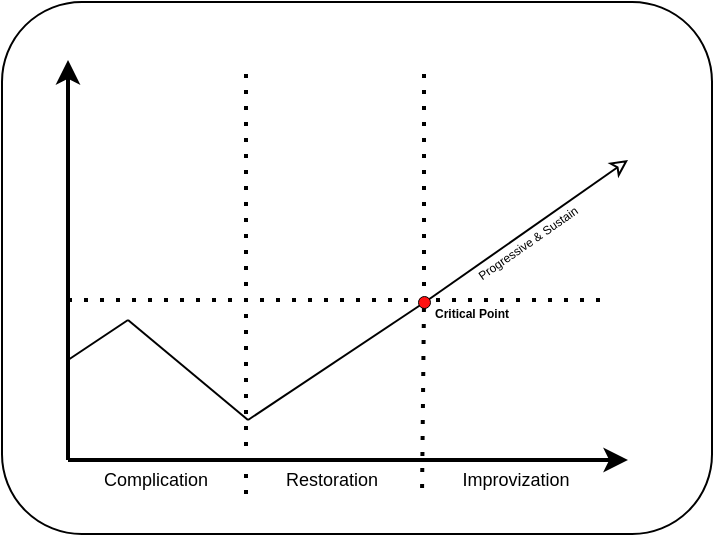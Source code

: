<mxfile version="26.0.8">
  <diagram name="Page-1" id="U9sXcKluMdvwRcqEoAim">
    <mxGraphModel dx="758" dy="408" grid="0" gridSize="10" guides="1" tooltips="1" connect="1" arrows="1" fold="1" page="0" pageScale="1" pageWidth="850" pageHeight="1100" math="0" shadow="0">
      <root>
        <mxCell id="0" />
        <mxCell id="1" parent="0" />
        <mxCell id="pESZE9z4ZKhE7HT6ITkI-22" value="" style="rounded=1;whiteSpace=wrap;html=1;" vertex="1" parent="1">
          <mxGeometry x="161" y="187" width="355" height="266" as="geometry" />
        </mxCell>
        <mxCell id="pESZE9z4ZKhE7HT6ITkI-15" value="" style="endArrow=none;dashed=1;html=1;dashPattern=1 3;strokeWidth=2;rounded=0;" edge="1" parent="1" source="pESZE9z4ZKhE7HT6ITkI-18">
          <mxGeometry width="50" height="50" relative="1" as="geometry">
            <mxPoint x="372" y="223" as="sourcePoint" />
            <mxPoint x="371" y="434" as="targetPoint" />
          </mxGeometry>
        </mxCell>
        <mxCell id="pESZE9z4ZKhE7HT6ITkI-1" value="" style="endArrow=classic;html=1;rounded=0;strokeWidth=2;endFill=1;" edge="1" parent="1">
          <mxGeometry width="50" height="50" relative="1" as="geometry">
            <mxPoint x="194" y="416" as="sourcePoint" />
            <mxPoint x="194" y="216" as="targetPoint" />
          </mxGeometry>
        </mxCell>
        <mxCell id="pESZE9z4ZKhE7HT6ITkI-2" value="" style="endArrow=classic;html=1;rounded=0;strokeWidth=2;endFill=1;" edge="1" parent="1">
          <mxGeometry width="50" height="50" relative="1" as="geometry">
            <mxPoint x="194" y="416" as="sourcePoint" />
            <mxPoint x="474" y="416" as="targetPoint" />
          </mxGeometry>
        </mxCell>
        <mxCell id="pESZE9z4ZKhE7HT6ITkI-3" value="" style="endArrow=none;dashed=1;html=1;dashPattern=1 3;strokeWidth=2;rounded=0;" edge="1" parent="1">
          <mxGeometry width="50" height="50" relative="1" as="geometry">
            <mxPoint x="194" y="336" as="sourcePoint" />
            <mxPoint x="464" y="336" as="targetPoint" />
          </mxGeometry>
        </mxCell>
        <mxCell id="pESZE9z4ZKhE7HT6ITkI-4" value="" style="endArrow=none;html=1;rounded=0;" edge="1" parent="1">
          <mxGeometry width="50" height="50" relative="1" as="geometry">
            <mxPoint x="194" y="366" as="sourcePoint" />
            <mxPoint x="224" y="346" as="targetPoint" />
          </mxGeometry>
        </mxCell>
        <mxCell id="pESZE9z4ZKhE7HT6ITkI-5" value="" style="endArrow=none;html=1;rounded=0;" edge="1" parent="1">
          <mxGeometry width="50" height="50" relative="1" as="geometry">
            <mxPoint x="224" y="346" as="sourcePoint" />
            <mxPoint x="284" y="396" as="targetPoint" />
          </mxGeometry>
        </mxCell>
        <mxCell id="pESZE9z4ZKhE7HT6ITkI-6" value="" style="endArrow=none;html=1;rounded=0;" edge="1" parent="1">
          <mxGeometry width="50" height="50" relative="1" as="geometry">
            <mxPoint x="284" y="396" as="sourcePoint" />
            <mxPoint x="374" y="336" as="targetPoint" />
          </mxGeometry>
        </mxCell>
        <mxCell id="pESZE9z4ZKhE7HT6ITkI-7" value="" style="endArrow=none;html=1;rounded=0;endFill=1;startArrow=classic;startFill=0;" edge="1" parent="1">
          <mxGeometry width="50" height="50" relative="1" as="geometry">
            <mxPoint x="474" y="266" as="sourcePoint" />
            <mxPoint x="374" y="336" as="targetPoint" />
          </mxGeometry>
        </mxCell>
        <mxCell id="pESZE9z4ZKhE7HT6ITkI-8" value="" style="endArrow=none;dashed=1;html=1;dashPattern=1 3;strokeWidth=2;rounded=0;" edge="1" parent="1">
          <mxGeometry width="50" height="50" relative="1" as="geometry">
            <mxPoint x="283" y="223" as="sourcePoint" />
            <mxPoint x="283" y="418" as="targetPoint" />
          </mxGeometry>
        </mxCell>
        <mxCell id="pESZE9z4ZKhE7HT6ITkI-10" value="&lt;font style=&quot;font-size: 9px;&quot;&gt;Complication&lt;/font&gt;" style="text;html=1;align=center;verticalAlign=middle;whiteSpace=wrap;rounded=0;" vertex="1" parent="1">
          <mxGeometry x="209" y="417" width="58" height="16" as="geometry" />
        </mxCell>
        <mxCell id="pESZE9z4ZKhE7HT6ITkI-11" value="&lt;font style=&quot;font-size: 9px;&quot;&gt;Restoration&lt;/font&gt;" style="text;html=1;align=center;verticalAlign=middle;whiteSpace=wrap;rounded=0;" vertex="1" parent="1">
          <mxGeometry x="297" y="417" width="58" height="16" as="geometry" />
        </mxCell>
        <mxCell id="pESZE9z4ZKhE7HT6ITkI-12" value="&lt;font style=&quot;font-size: 9px;&quot;&gt;Improvization&lt;/font&gt;" style="text;html=1;align=center;verticalAlign=middle;whiteSpace=wrap;rounded=0;" vertex="1" parent="1">
          <mxGeometry x="389" y="417" width="58" height="16" as="geometry" />
        </mxCell>
        <mxCell id="pESZE9z4ZKhE7HT6ITkI-16" value="" style="endArrow=none;dashed=1;html=1;dashPattern=1 3;strokeWidth=2;rounded=0;" edge="1" parent="1">
          <mxGeometry width="50" height="50" relative="1" as="geometry">
            <mxPoint x="283" y="223" as="sourcePoint" />
            <mxPoint x="283" y="433" as="targetPoint" />
          </mxGeometry>
        </mxCell>
        <mxCell id="pESZE9z4ZKhE7HT6ITkI-17" value="&lt;font style=&quot;font-size: 6px;&quot;&gt;Progressive &amp;amp; Sustain&lt;/font&gt;" style="text;html=1;align=center;verticalAlign=middle;whiteSpace=wrap;rounded=0;rotation=-35;" vertex="1" parent="1">
          <mxGeometry x="391" y="300" width="64" height="12" as="geometry" />
        </mxCell>
        <mxCell id="pESZE9z4ZKhE7HT6ITkI-20" value="" style="endArrow=none;dashed=1;html=1;dashPattern=1 3;strokeWidth=2;rounded=0;" edge="1" parent="1" target="pESZE9z4ZKhE7HT6ITkI-18">
          <mxGeometry width="50" height="50" relative="1" as="geometry">
            <mxPoint x="372" y="223" as="sourcePoint" />
            <mxPoint x="371" y="434" as="targetPoint" />
          </mxGeometry>
        </mxCell>
        <mxCell id="pESZE9z4ZKhE7HT6ITkI-18" value="" style="ellipse;whiteSpace=wrap;html=1;aspect=fixed;fillColor=#FF1111;strokeWidth=0.5;movable=0;resizable=0;rotatable=0;deletable=0;editable=0;locked=1;connectable=0;" vertex="1" parent="1">
          <mxGeometry x="369" y="334" width="6" height="6" as="geometry" />
        </mxCell>
        <mxCell id="pESZE9z4ZKhE7HT6ITkI-21" value="&lt;font style=&quot;font-size: 6px;&quot;&gt;&lt;b&gt;Critical Point&lt;/b&gt;&lt;/font&gt;" style="text;html=1;align=center;verticalAlign=middle;whiteSpace=wrap;rounded=0;rotation=0;fontStyle=0" vertex="1" parent="1">
          <mxGeometry x="372" y="334" width="48" height="13" as="geometry" />
        </mxCell>
      </root>
    </mxGraphModel>
  </diagram>
</mxfile>
